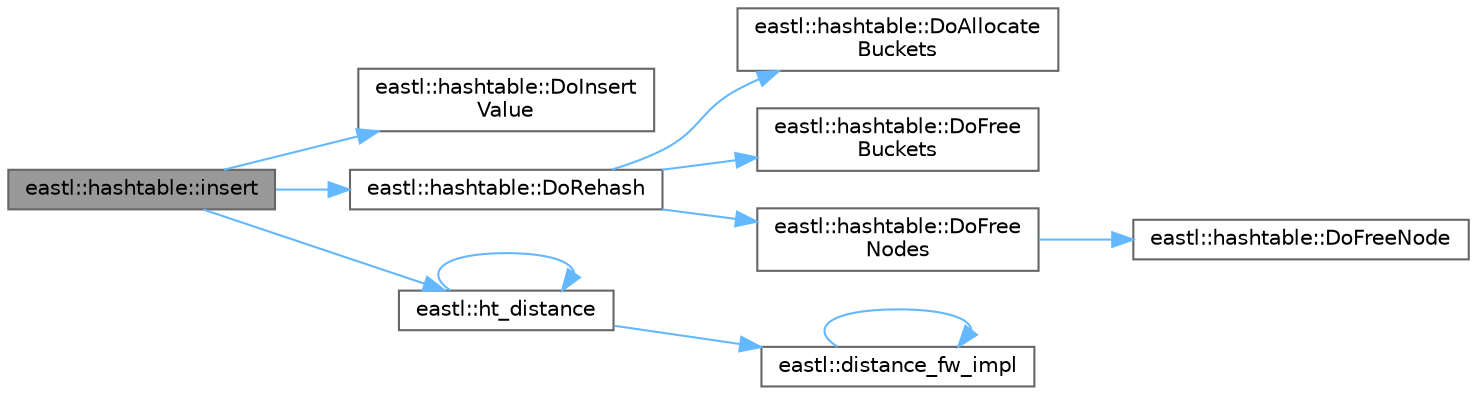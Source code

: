 digraph "eastl::hashtable::insert"
{
 // LATEX_PDF_SIZE
  bgcolor="transparent";
  edge [fontname=Helvetica,fontsize=10,labelfontname=Helvetica,labelfontsize=10];
  node [fontname=Helvetica,fontsize=10,shape=box,height=0.2,width=0.4];
  rankdir="LR";
  Node1 [id="Node000001",label="eastl::hashtable::insert",height=0.2,width=0.4,color="gray40", fillcolor="grey60", style="filled", fontcolor="black",tooltip=" "];
  Node1 -> Node2 [id="edge11_Node000001_Node000002",color="steelblue1",style="solid",tooltip=" "];
  Node2 [id="Node000002",label="eastl::hashtable::DoInsert\lValue",height=0.2,width=0.4,color="grey40", fillcolor="white", style="filled",URL="$classeastl_1_1hashtable.html#a9d92dce0b6befa3b732f6220777d9678",tooltip=" "];
  Node1 -> Node3 [id="edge12_Node000001_Node000003",color="steelblue1",style="solid",tooltip=" "];
  Node3 [id="Node000003",label="eastl::hashtable::DoRehash",height=0.2,width=0.4,color="grey40", fillcolor="white", style="filled",URL="$classeastl_1_1hashtable.html#a9dc7c896e0172cd82cab12d7a008914b",tooltip=" "];
  Node3 -> Node4 [id="edge13_Node000003_Node000004",color="steelblue1",style="solid",tooltip=" "];
  Node4 [id="Node000004",label="eastl::hashtable::DoAllocate\lBuckets",height=0.2,width=0.4,color="grey40", fillcolor="white", style="filled",URL="$classeastl_1_1hashtable.html#a13cb0d7f458d495b0bd5108d97405f57",tooltip=" "];
  Node3 -> Node5 [id="edge14_Node000003_Node000005",color="steelblue1",style="solid",tooltip=" "];
  Node5 [id="Node000005",label="eastl::hashtable::DoFree\lBuckets",height=0.2,width=0.4,color="grey40", fillcolor="white", style="filled",URL="$classeastl_1_1hashtable.html#a6e255f378cad5305968af22c055ceac5",tooltip=" "];
  Node3 -> Node6 [id="edge15_Node000003_Node000006",color="steelblue1",style="solid",tooltip=" "];
  Node6 [id="Node000006",label="eastl::hashtable::DoFree\lNodes",height=0.2,width=0.4,color="grey40", fillcolor="white", style="filled",URL="$classeastl_1_1hashtable.html#a732fe1c2a74817120e80b18f5135b2ad",tooltip=" "];
  Node6 -> Node7 [id="edge16_Node000006_Node000007",color="steelblue1",style="solid",tooltip=" "];
  Node7 [id="Node000007",label="eastl::hashtable::DoFreeNode",height=0.2,width=0.4,color="grey40", fillcolor="white", style="filled",URL="$classeastl_1_1hashtable.html#a05a08613e4aa900e46ace82cd0337e06",tooltip=" "];
  Node1 -> Node8 [id="edge17_Node000001_Node000008",color="steelblue1",style="solid",tooltip=" "];
  Node8 [id="Node000008",label="eastl::ht_distance",height=0.2,width=0.4,color="grey40", fillcolor="white", style="filled",URL="$namespaceeastl.html#af2750c30b52442ab0499ce08f14c2ec1",tooltip=" "];
  Node8 -> Node9 [id="edge18_Node000008_Node000009",color="steelblue1",style="solid",tooltip=" "];
  Node9 [id="Node000009",label="eastl::distance_fw_impl",height=0.2,width=0.4,color="grey40", fillcolor="white", style="filled",URL="$namespaceeastl.html#ae45c03ff0889615880bba273fa99d81c",tooltip=" "];
  Node9 -> Node9 [id="edge19_Node000009_Node000009",color="steelblue1",style="solid",tooltip=" "];
  Node8 -> Node8 [id="edge20_Node000008_Node000008",color="steelblue1",style="solid",tooltip=" "];
}
